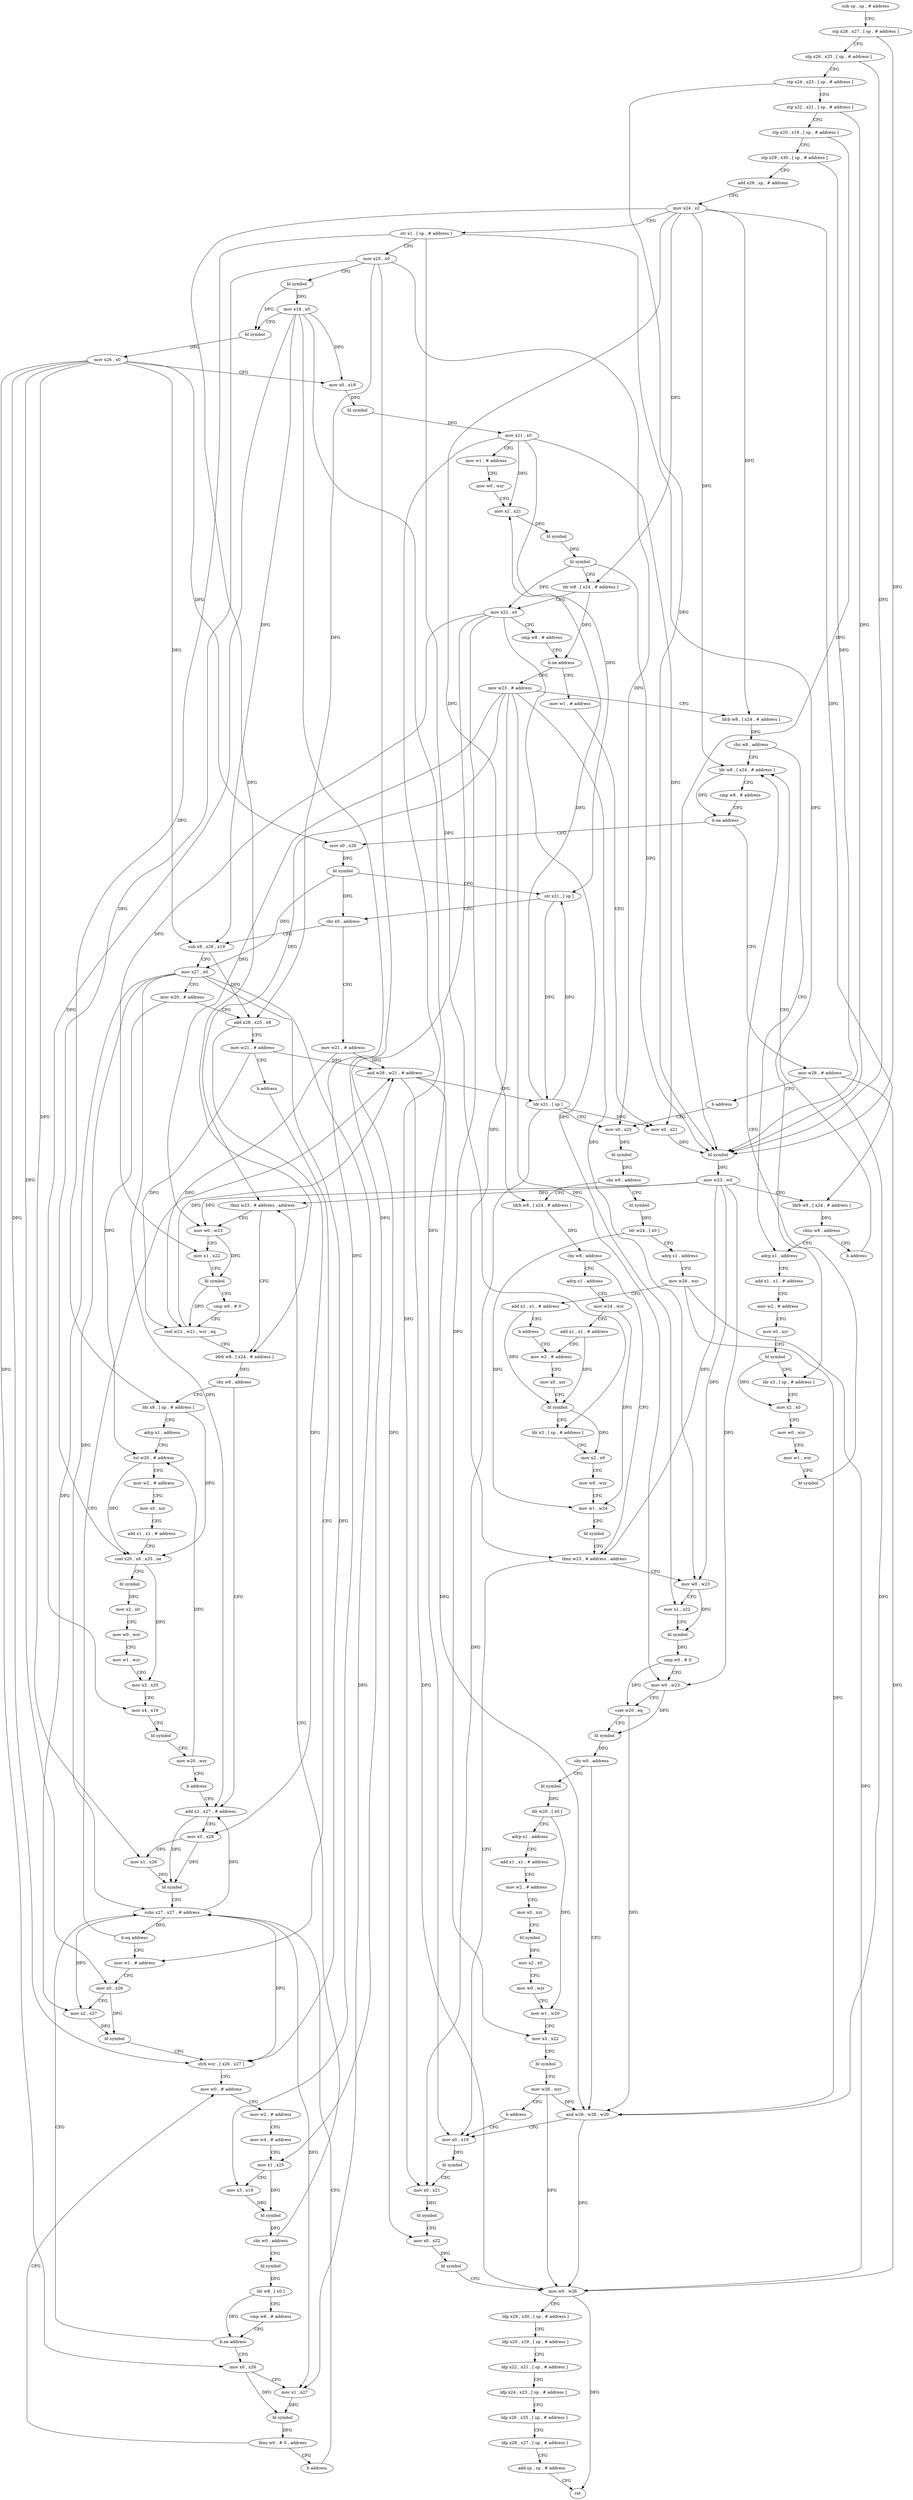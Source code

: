 digraph "func" {
"4207744" [label = "sub sp , sp , # address" ]
"4207748" [label = "stp x28 , x27 , [ sp , # address ]" ]
"4207752" [label = "stp x26 , x25 , [ sp , # address ]" ]
"4207756" [label = "stp x24 , x23 , [ sp , # address ]" ]
"4207760" [label = "stp x22 , x21 , [ sp , # address ]" ]
"4207764" [label = "stp x20 , x19 , [ sp , # address ]" ]
"4207768" [label = "stp x29 , x30 , [ sp , # address ]" ]
"4207772" [label = "add x29 , sp , # address" ]
"4207776" [label = "mov x24 , x2" ]
"4207780" [label = "str x1 , [ sp , # address ]" ]
"4207784" [label = "mov x25 , x0" ]
"4207788" [label = "bl symbol" ]
"4207792" [label = "mov x19 , x0" ]
"4207796" [label = "bl symbol" ]
"4207800" [label = "mov x26 , x0" ]
"4207804" [label = "mov x0 , x19" ]
"4207808" [label = "bl symbol" ]
"4207812" [label = "mov x21 , x0" ]
"4207816" [label = "mov w1 , # address" ]
"4207820" [label = "mov w0 , wzr" ]
"4207824" [label = "mov x2 , x21" ]
"4207828" [label = "bl symbol" ]
"4207832" [label = "bl symbol" ]
"4207836" [label = "ldr w8 , [ x24 , # address ]" ]
"4207840" [label = "mov x22 , x0" ]
"4207844" [label = "cmp w8 , # address" ]
"4207848" [label = "b.ne address" ]
"4207880" [label = "mov w23 , # address" ]
"4207852" [label = "mov w1 , # address" ]
"4207884" [label = "ldrb w8 , [ x24 , # address ]" ]
"4207888" [label = "cbz w8 , address" ]
"4207932" [label = "ldr w8 , [ x24 , # address ]" ]
"4207892" [label = "adrp x1 , address" ]
"4207856" [label = "mov x0 , x21" ]
"4207860" [label = "bl symbol" ]
"4207864" [label = "mov w23 , w0" ]
"4207868" [label = "ldrb w8 , [ x24 , # address ]" ]
"4207872" [label = "cbnz w8 , address" ]
"4207876" [label = "b address" ]
"4207936" [label = "cmp w8 , # address" ]
"4207940" [label = "b.ne address" ]
"4207952" [label = "mov x0 , x26" ]
"4207944" [label = "mov w26 , # address" ]
"4207896" [label = "add x1 , x1 , # address" ]
"4207900" [label = "mov w2 , # address" ]
"4207904" [label = "mov x0 , xzr" ]
"4207908" [label = "bl symbol" ]
"4207912" [label = "ldr x3 , [ sp , # address ]" ]
"4207916" [label = "mov x2 , x0" ]
"4207920" [label = "mov w0 , wzr" ]
"4207924" [label = "mov w1 , wzr" ]
"4207928" [label = "bl symbol" ]
"4207956" [label = "bl symbol" ]
"4207960" [label = "str x21 , [ sp ]" ]
"4207964" [label = "cbz x0 , address" ]
"4208196" [label = "mov w21 , # address" ]
"4207968" [label = "sub x8 , x26 , x19" ]
"4207948" [label = "b address" ]
"4208208" [label = "mov x0 , x25" ]
"4208200" [label = "and w26 , w21 , # address" ]
"4207972" [label = "mov x27 , x0" ]
"4207976" [label = "mov w20 , # address" ]
"4207980" [label = "add x28 , x25 , x8" ]
"4207984" [label = "mov w21 , # address" ]
"4207988" [label = "b address" ]
"4208016" [label = "mov w1 , # address" ]
"4208212" [label = "bl symbol" ]
"4208216" [label = "cbz w0 , address" ]
"4208244" [label = "ldrb w8 , [ x24 , # address ]" ]
"4208220" [label = "bl symbol" ]
"4208248" [label = "cbz w8 , address" ]
"4208296" [label = "tbnz w23 , # address , address" ]
"4208252" [label = "adrp x1 , address" ]
"4208224" [label = "ldr w24 , [ x0 ]" ]
"4208228" [label = "adrp x1 , address" ]
"4208232" [label = "mov w26 , wzr" ]
"4208236" [label = "add x1 , x1 , # address" ]
"4208240" [label = "b address" ]
"4208264" [label = "mov w2 , # address" ]
"4208020" [label = "mov x0 , x26" ]
"4208024" [label = "mov x2 , x27" ]
"4208028" [label = "bl symbol" ]
"4208032" [label = "strb wzr , [ x26 , x27 ]" ]
"4208036" [label = "mov w0 , # address" ]
"4208392" [label = "mov x0 , x19" ]
"4208300" [label = "mov w0 , w23" ]
"4208256" [label = "mov w24 , wzr" ]
"4208260" [label = "add x1 , x1 , # address" ]
"4208268" [label = "mov x0 , xzr" ]
"4208272" [label = "bl symbol" ]
"4208276" [label = "ldr x3 , [ sp , # address ]" ]
"4208280" [label = "mov x2 , x0" ]
"4208284" [label = "mov w0 , wzr" ]
"4208288" [label = "mov w1 , w24" ]
"4208292" [label = "bl symbol" ]
"4208100" [label = "tbnz w23 , # address , address" ]
"4208124" [label = "ldrb w8 , [ x24 , # address ]" ]
"4208104" [label = "mov w0 , w23" ]
"4208064" [label = "bl symbol" ]
"4208068" [label = "ldr w8 , [ x0 ]" ]
"4208072" [label = "cmp w8 , # address" ]
"4208076" [label = "b.ne address" ]
"4208008" [label = "subs x27 , x27 , # address" ]
"4208080" [label = "mov x0 , x26" ]
"4208396" [label = "bl symbol" ]
"4208400" [label = "mov x0 , x21" ]
"4208404" [label = "bl symbol" ]
"4208408" [label = "mov x0 , x22" ]
"4208412" [label = "bl symbol" ]
"4208416" [label = "mov w0 , w26" ]
"4208420" [label = "ldp x29 , x30 , [ sp , # address ]" ]
"4208424" [label = "ldp x20 , x19 , [ sp , # address ]" ]
"4208428" [label = "ldp x22 , x21 , [ sp , # address ]" ]
"4208432" [label = "ldp x24 , x23 , [ sp , # address ]" ]
"4208436" [label = "ldp x26 , x25 , [ sp , # address ]" ]
"4208440" [label = "ldp x28 , x27 , [ sp , # address ]" ]
"4208444" [label = "add sp , sp , # address" ]
"4208448" [label = "ret" ]
"4208304" [label = "mov x1 , x22" ]
"4208308" [label = "bl symbol" ]
"4208312" [label = "cmp w0 , # 0" ]
"4208316" [label = "mov w0 , w23" ]
"4208320" [label = "cset w20 , eq" ]
"4208324" [label = "bl symbol" ]
"4208328" [label = "cbz w0 , address" ]
"4208388" [label = "and w26 , w26 , w20" ]
"4208332" [label = "bl symbol" ]
"4208128" [label = "cbz w8 , address" ]
"4207992" [label = "add x2 , x27 , # address" ]
"4208132" [label = "ldr x8 , [ sp , # address ]" ]
"4208108" [label = "mov x1 , x22" ]
"4208112" [label = "bl symbol" ]
"4208116" [label = "cmp w0 , # 0" ]
"4208120" [label = "csel w21 , w21 , wzr , eq" ]
"4208012" [label = "b.eq address" ]
"4208084" [label = "mov x1 , x27" ]
"4208088" [label = "bl symbol" ]
"4208092" [label = "tbnz w0 , # 0 , address" ]
"4208096" [label = "b address" ]
"4208336" [label = "ldr w20 , [ x0 ]" ]
"4208340" [label = "adrp x1 , address" ]
"4208344" [label = "add x1 , x1 , # address" ]
"4208348" [label = "mov w2 , # address" ]
"4208352" [label = "mov x0 , xzr" ]
"4208356" [label = "bl symbol" ]
"4208360" [label = "mov x2 , x0" ]
"4208364" [label = "mov w0 , wzr" ]
"4208368" [label = "mov w1 , w20" ]
"4208372" [label = "mov x3 , x22" ]
"4208376" [label = "bl symbol" ]
"4208380" [label = "mov w26 , wzr" ]
"4208384" [label = "b address" ]
"4207996" [label = "mov x0 , x28" ]
"4208000" [label = "mov x1 , x26" ]
"4208004" [label = "bl symbol" ]
"4208136" [label = "adrp x1 , address" ]
"4208140" [label = "tst w20 , # address" ]
"4208144" [label = "mov w2 , # address" ]
"4208148" [label = "mov x0 , xzr" ]
"4208152" [label = "add x1 , x1 , # address" ]
"4208156" [label = "csel x20 , x8 , x25 , ne" ]
"4208160" [label = "bl symbol" ]
"4208164" [label = "mov x2 , x0" ]
"4208168" [label = "mov w0 , wzr" ]
"4208172" [label = "mov w1 , wzr" ]
"4208176" [label = "mov x3 , x20" ]
"4208180" [label = "mov x4 , x19" ]
"4208184" [label = "bl symbol" ]
"4208188" [label = "mov w20 , wzr" ]
"4208192" [label = "b address" ]
"4208204" [label = "ldr x21 , [ sp ]" ]
"4208040" [label = "mov w2 , # address" ]
"4208044" [label = "mov w4 , # address" ]
"4208048" [label = "mov x1 , x25" ]
"4208052" [label = "mov x3 , x19" ]
"4208056" [label = "bl symbol" ]
"4208060" [label = "cbz w0 , address" ]
"4207744" -> "4207748" [ label = "CFG" ]
"4207748" -> "4207752" [ label = "CFG" ]
"4207748" -> "4207860" [ label = "DFG" ]
"4207752" -> "4207756" [ label = "CFG" ]
"4207752" -> "4207860" [ label = "DFG" ]
"4207756" -> "4207760" [ label = "CFG" ]
"4207756" -> "4207860" [ label = "DFG" ]
"4207760" -> "4207764" [ label = "CFG" ]
"4207760" -> "4207860" [ label = "DFG" ]
"4207764" -> "4207768" [ label = "CFG" ]
"4207764" -> "4207860" [ label = "DFG" ]
"4207768" -> "4207772" [ label = "CFG" ]
"4207768" -> "4207860" [ label = "DFG" ]
"4207772" -> "4207776" [ label = "CFG" ]
"4207776" -> "4207780" [ label = "CFG" ]
"4207776" -> "4207836" [ label = "DFG" ]
"4207776" -> "4207884" [ label = "DFG" ]
"4207776" -> "4207868" [ label = "DFG" ]
"4207776" -> "4207932" [ label = "DFG" ]
"4207776" -> "4208244" [ label = "DFG" ]
"4207776" -> "4208124" [ label = "DFG" ]
"4207780" -> "4207784" [ label = "CFG" ]
"4207780" -> "4207912" [ label = "DFG" ]
"4207780" -> "4208276" [ label = "DFG" ]
"4207780" -> "4208132" [ label = "DFG" ]
"4207784" -> "4207788" [ label = "CFG" ]
"4207784" -> "4207980" [ label = "DFG" ]
"4207784" -> "4208208" [ label = "DFG" ]
"4207784" -> "4208048" [ label = "DFG" ]
"4207784" -> "4208156" [ label = "DFG" ]
"4207788" -> "4207792" [ label = "DFG" ]
"4207788" -> "4207796" [ label = "DFG" ]
"4207792" -> "4207796" [ label = "CFG" ]
"4207792" -> "4207804" [ label = "DFG" ]
"4207792" -> "4207968" [ label = "DFG" ]
"4207792" -> "4208052" [ label = "DFG" ]
"4207792" -> "4208392" [ label = "DFG" ]
"4207792" -> "4208180" [ label = "DFG" ]
"4207796" -> "4207800" [ label = "DFG" ]
"4207800" -> "4207804" [ label = "CFG" ]
"4207800" -> "4207952" [ label = "DFG" ]
"4207800" -> "4207968" [ label = "DFG" ]
"4207800" -> "4208020" [ label = "DFG" ]
"4207800" -> "4208032" [ label = "DFG" ]
"4207800" -> "4208080" [ label = "DFG" ]
"4207800" -> "4208000" [ label = "DFG" ]
"4207804" -> "4207808" [ label = "DFG" ]
"4207808" -> "4207812" [ label = "DFG" ]
"4207812" -> "4207816" [ label = "CFG" ]
"4207812" -> "4207824" [ label = "DFG" ]
"4207812" -> "4207856" [ label = "DFG" ]
"4207812" -> "4207960" [ label = "DFG" ]
"4207812" -> "4208400" [ label = "DFG" ]
"4207816" -> "4207820" [ label = "CFG" ]
"4207820" -> "4207824" [ label = "CFG" ]
"4207824" -> "4207828" [ label = "DFG" ]
"4207828" -> "4207832" [ label = "DFG" ]
"4207832" -> "4207836" [ label = "CFG" ]
"4207832" -> "4207840" [ label = "DFG" ]
"4207832" -> "4207860" [ label = "DFG" ]
"4207836" -> "4207840" [ label = "CFG" ]
"4207836" -> "4207848" [ label = "DFG" ]
"4207840" -> "4207844" [ label = "CFG" ]
"4207840" -> "4208408" [ label = "DFG" ]
"4207840" -> "4208304" [ label = "DFG" ]
"4207840" -> "4208108" [ label = "DFG" ]
"4207840" -> "4208372" [ label = "DFG" ]
"4207844" -> "4207848" [ label = "CFG" ]
"4207848" -> "4207880" [ label = "CFG" ]
"4207848" -> "4207852" [ label = "CFG" ]
"4207880" -> "4207884" [ label = "CFG" ]
"4207880" -> "4208296" [ label = "DFG" ]
"4207880" -> "4208100" [ label = "DFG" ]
"4207880" -> "4208300" [ label = "DFG" ]
"4207880" -> "4208316" [ label = "DFG" ]
"4207880" -> "4208104" [ label = "DFG" ]
"4207852" -> "4207856" [ label = "CFG" ]
"4207884" -> "4207888" [ label = "DFG" ]
"4207888" -> "4207932" [ label = "CFG" ]
"4207888" -> "4207892" [ label = "CFG" ]
"4207932" -> "4207936" [ label = "CFG" ]
"4207932" -> "4207940" [ label = "DFG" ]
"4207892" -> "4207896" [ label = "CFG" ]
"4207856" -> "4207860" [ label = "DFG" ]
"4207860" -> "4207864" [ label = "DFG" ]
"4207864" -> "4207868" [ label = "CFG" ]
"4207864" -> "4208296" [ label = "DFG" ]
"4207864" -> "4208100" [ label = "DFG" ]
"4207864" -> "4208300" [ label = "DFG" ]
"4207864" -> "4208316" [ label = "DFG" ]
"4207864" -> "4208104" [ label = "DFG" ]
"4207868" -> "4207872" [ label = "DFG" ]
"4207872" -> "4207892" [ label = "CFG" ]
"4207872" -> "4207876" [ label = "CFG" ]
"4207876" -> "4207932" [ label = "CFG" ]
"4207936" -> "4207940" [ label = "CFG" ]
"4207940" -> "4207952" [ label = "CFG" ]
"4207940" -> "4207944" [ label = "CFG" ]
"4207952" -> "4207956" [ label = "DFG" ]
"4207944" -> "4207948" [ label = "CFG" ]
"4207944" -> "4208416" [ label = "DFG" ]
"4207944" -> "4208388" [ label = "DFG" ]
"4207896" -> "4207900" [ label = "CFG" ]
"4207900" -> "4207904" [ label = "CFG" ]
"4207904" -> "4207908" [ label = "CFG" ]
"4207908" -> "4207912" [ label = "CFG" ]
"4207908" -> "4207916" [ label = "DFG" ]
"4207912" -> "4207916" [ label = "CFG" ]
"4207916" -> "4207920" [ label = "CFG" ]
"4207920" -> "4207924" [ label = "CFG" ]
"4207924" -> "4207928" [ label = "CFG" ]
"4207928" -> "4207932" [ label = "CFG" ]
"4207956" -> "4207960" [ label = "CFG" ]
"4207956" -> "4207964" [ label = "DFG" ]
"4207956" -> "4207972" [ label = "DFG" ]
"4207960" -> "4207964" [ label = "CFG" ]
"4207960" -> "4208204" [ label = "DFG" ]
"4207964" -> "4208196" [ label = "CFG" ]
"4207964" -> "4207968" [ label = "CFG" ]
"4208196" -> "4208200" [ label = "DFG" ]
"4208196" -> "4208120" [ label = "DFG" ]
"4207968" -> "4207972" [ label = "CFG" ]
"4207968" -> "4207980" [ label = "DFG" ]
"4207948" -> "4208208" [ label = "CFG" ]
"4208208" -> "4208212" [ label = "DFG" ]
"4208200" -> "4208204" [ label = "CFG" ]
"4208200" -> "4208416" [ label = "DFG" ]
"4208200" -> "4208388" [ label = "DFG" ]
"4207972" -> "4207976" [ label = "CFG" ]
"4207972" -> "4208024" [ label = "DFG" ]
"4207972" -> "4208032" [ label = "DFG" ]
"4207972" -> "4208008" [ label = "DFG" ]
"4207972" -> "4208084" [ label = "DFG" ]
"4207972" -> "4207992" [ label = "DFG" ]
"4207976" -> "4207980" [ label = "CFG" ]
"4207976" -> "4208140" [ label = "DFG" ]
"4207980" -> "4207984" [ label = "CFG" ]
"4207980" -> "4207996" [ label = "DFG" ]
"4207984" -> "4207988" [ label = "CFG" ]
"4207984" -> "4208200" [ label = "DFG" ]
"4207984" -> "4208120" [ label = "DFG" ]
"4207988" -> "4208016" [ label = "CFG" ]
"4208016" -> "4208020" [ label = "CFG" ]
"4208212" -> "4208216" [ label = "DFG" ]
"4208216" -> "4208244" [ label = "CFG" ]
"4208216" -> "4208220" [ label = "CFG" ]
"4208244" -> "4208248" [ label = "DFG" ]
"4208220" -> "4208224" [ label = "DFG" ]
"4208248" -> "4208296" [ label = "CFG" ]
"4208248" -> "4208252" [ label = "CFG" ]
"4208296" -> "4208392" [ label = "CFG" ]
"4208296" -> "4208300" [ label = "CFG" ]
"4208252" -> "4208256" [ label = "CFG" ]
"4208224" -> "4208228" [ label = "CFG" ]
"4208224" -> "4208288" [ label = "DFG" ]
"4208228" -> "4208232" [ label = "CFG" ]
"4208232" -> "4208236" [ label = "CFG" ]
"4208232" -> "4208416" [ label = "DFG" ]
"4208232" -> "4208388" [ label = "DFG" ]
"4208236" -> "4208240" [ label = "CFG" ]
"4208236" -> "4208272" [ label = "DFG" ]
"4208240" -> "4208264" [ label = "CFG" ]
"4208264" -> "4208268" [ label = "CFG" ]
"4208020" -> "4208024" [ label = "CFG" ]
"4208020" -> "4208028" [ label = "DFG" ]
"4208024" -> "4208028" [ label = "DFG" ]
"4208028" -> "4208032" [ label = "CFG" ]
"4208032" -> "4208036" [ label = "CFG" ]
"4208036" -> "4208040" [ label = "CFG" ]
"4208392" -> "4208396" [ label = "DFG" ]
"4208300" -> "4208304" [ label = "CFG" ]
"4208300" -> "4208308" [ label = "DFG" ]
"4208256" -> "4208260" [ label = "CFG" ]
"4208256" -> "4208288" [ label = "DFG" ]
"4208260" -> "4208264" [ label = "CFG" ]
"4208260" -> "4208272" [ label = "DFG" ]
"4208268" -> "4208272" [ label = "CFG" ]
"4208272" -> "4208276" [ label = "CFG" ]
"4208272" -> "4208280" [ label = "DFG" ]
"4208276" -> "4208280" [ label = "CFG" ]
"4208280" -> "4208284" [ label = "CFG" ]
"4208284" -> "4208288" [ label = "CFG" ]
"4208288" -> "4208292" [ label = "CFG" ]
"4208292" -> "4208296" [ label = "CFG" ]
"4208100" -> "4208124" [ label = "CFG" ]
"4208100" -> "4208104" [ label = "CFG" ]
"4208124" -> "4208128" [ label = "DFG" ]
"4208104" -> "4208108" [ label = "CFG" ]
"4208104" -> "4208112" [ label = "DFG" ]
"4208064" -> "4208068" [ label = "DFG" ]
"4208068" -> "4208072" [ label = "CFG" ]
"4208068" -> "4208076" [ label = "DFG" ]
"4208072" -> "4208076" [ label = "CFG" ]
"4208076" -> "4208008" [ label = "CFG" ]
"4208076" -> "4208080" [ label = "CFG" ]
"4208008" -> "4208012" [ label = "DFG" ]
"4208008" -> "4208024" [ label = "DFG" ]
"4208008" -> "4208032" [ label = "DFG" ]
"4208008" -> "4208084" [ label = "DFG" ]
"4208008" -> "4207992" [ label = "DFG" ]
"4208080" -> "4208084" [ label = "CFG" ]
"4208080" -> "4208088" [ label = "DFG" ]
"4208396" -> "4208400" [ label = "CFG" ]
"4208400" -> "4208404" [ label = "DFG" ]
"4208404" -> "4208408" [ label = "CFG" ]
"4208408" -> "4208412" [ label = "DFG" ]
"4208412" -> "4208416" [ label = "CFG" ]
"4208416" -> "4208420" [ label = "CFG" ]
"4208416" -> "4208448" [ label = "DFG" ]
"4208420" -> "4208424" [ label = "CFG" ]
"4208424" -> "4208428" [ label = "CFG" ]
"4208428" -> "4208432" [ label = "CFG" ]
"4208432" -> "4208436" [ label = "CFG" ]
"4208436" -> "4208440" [ label = "CFG" ]
"4208440" -> "4208444" [ label = "CFG" ]
"4208444" -> "4208448" [ label = "CFG" ]
"4208304" -> "4208308" [ label = "CFG" ]
"4208308" -> "4208312" [ label = "DFG" ]
"4208312" -> "4208316" [ label = "CFG" ]
"4208312" -> "4208320" [ label = "DFG" ]
"4208316" -> "4208320" [ label = "CFG" ]
"4208316" -> "4208324" [ label = "DFG" ]
"4208320" -> "4208324" [ label = "CFG" ]
"4208320" -> "4208388" [ label = "DFG" ]
"4208324" -> "4208328" [ label = "DFG" ]
"4208328" -> "4208388" [ label = "CFG" ]
"4208328" -> "4208332" [ label = "CFG" ]
"4208388" -> "4208392" [ label = "CFG" ]
"4208388" -> "4208416" [ label = "DFG" ]
"4208332" -> "4208336" [ label = "DFG" ]
"4208128" -> "4207992" [ label = "CFG" ]
"4208128" -> "4208132" [ label = "CFG" ]
"4207992" -> "4207996" [ label = "CFG" ]
"4207992" -> "4208004" [ label = "DFG" ]
"4208132" -> "4208136" [ label = "CFG" ]
"4208132" -> "4208156" [ label = "DFG" ]
"4208108" -> "4208112" [ label = "CFG" ]
"4208112" -> "4208116" [ label = "CFG" ]
"4208112" -> "4208120" [ label = "DFG" ]
"4208116" -> "4208120" [ label = "CFG" ]
"4208120" -> "4208124" [ label = "CFG" ]
"4208120" -> "4208200" [ label = "DFG" ]
"4208012" -> "4208200" [ label = "CFG" ]
"4208012" -> "4208016" [ label = "CFG" ]
"4208084" -> "4208088" [ label = "DFG" ]
"4208088" -> "4208092" [ label = "DFG" ]
"4208092" -> "4208036" [ label = "CFG" ]
"4208092" -> "4208096" [ label = "CFG" ]
"4208096" -> "4208008" [ label = "CFG" ]
"4208336" -> "4208340" [ label = "CFG" ]
"4208336" -> "4208368" [ label = "DFG" ]
"4208340" -> "4208344" [ label = "CFG" ]
"4208344" -> "4208348" [ label = "CFG" ]
"4208348" -> "4208352" [ label = "CFG" ]
"4208352" -> "4208356" [ label = "CFG" ]
"4208356" -> "4208360" [ label = "DFG" ]
"4208360" -> "4208364" [ label = "CFG" ]
"4208364" -> "4208368" [ label = "CFG" ]
"4208368" -> "4208372" [ label = "CFG" ]
"4208372" -> "4208376" [ label = "CFG" ]
"4208376" -> "4208380" [ label = "CFG" ]
"4208380" -> "4208384" [ label = "CFG" ]
"4208380" -> "4208416" [ label = "DFG" ]
"4208380" -> "4208388" [ label = "DFG" ]
"4208384" -> "4208392" [ label = "CFG" ]
"4207996" -> "4208000" [ label = "CFG" ]
"4207996" -> "4208004" [ label = "DFG" ]
"4208000" -> "4208004" [ label = "DFG" ]
"4208004" -> "4208008" [ label = "CFG" ]
"4208136" -> "4208140" [ label = "CFG" ]
"4208140" -> "4208144" [ label = "CFG" ]
"4208140" -> "4208156" [ label = "DFG" ]
"4208144" -> "4208148" [ label = "CFG" ]
"4208148" -> "4208152" [ label = "CFG" ]
"4208152" -> "4208156" [ label = "CFG" ]
"4208156" -> "4208160" [ label = "CFG" ]
"4208156" -> "4208176" [ label = "DFG" ]
"4208160" -> "4208164" [ label = "DFG" ]
"4208164" -> "4208168" [ label = "CFG" ]
"4208168" -> "4208172" [ label = "CFG" ]
"4208172" -> "4208176" [ label = "CFG" ]
"4208176" -> "4208180" [ label = "CFG" ]
"4208180" -> "4208184" [ label = "CFG" ]
"4208184" -> "4208188" [ label = "CFG" ]
"4208188" -> "4208192" [ label = "CFG" ]
"4208188" -> "4208140" [ label = "DFG" ]
"4208192" -> "4207992" [ label = "CFG" ]
"4208204" -> "4208208" [ label = "CFG" ]
"4208204" -> "4207824" [ label = "DFG" ]
"4208204" -> "4207856" [ label = "DFG" ]
"4208204" -> "4207960" [ label = "DFG" ]
"4208204" -> "4208400" [ label = "DFG" ]
"4208040" -> "4208044" [ label = "CFG" ]
"4208044" -> "4208048" [ label = "CFG" ]
"4208048" -> "4208052" [ label = "CFG" ]
"4208048" -> "4208056" [ label = "DFG" ]
"4208052" -> "4208056" [ label = "DFG" ]
"4208056" -> "4208060" [ label = "DFG" ]
"4208060" -> "4208100" [ label = "CFG" ]
"4208060" -> "4208064" [ label = "CFG" ]
}
